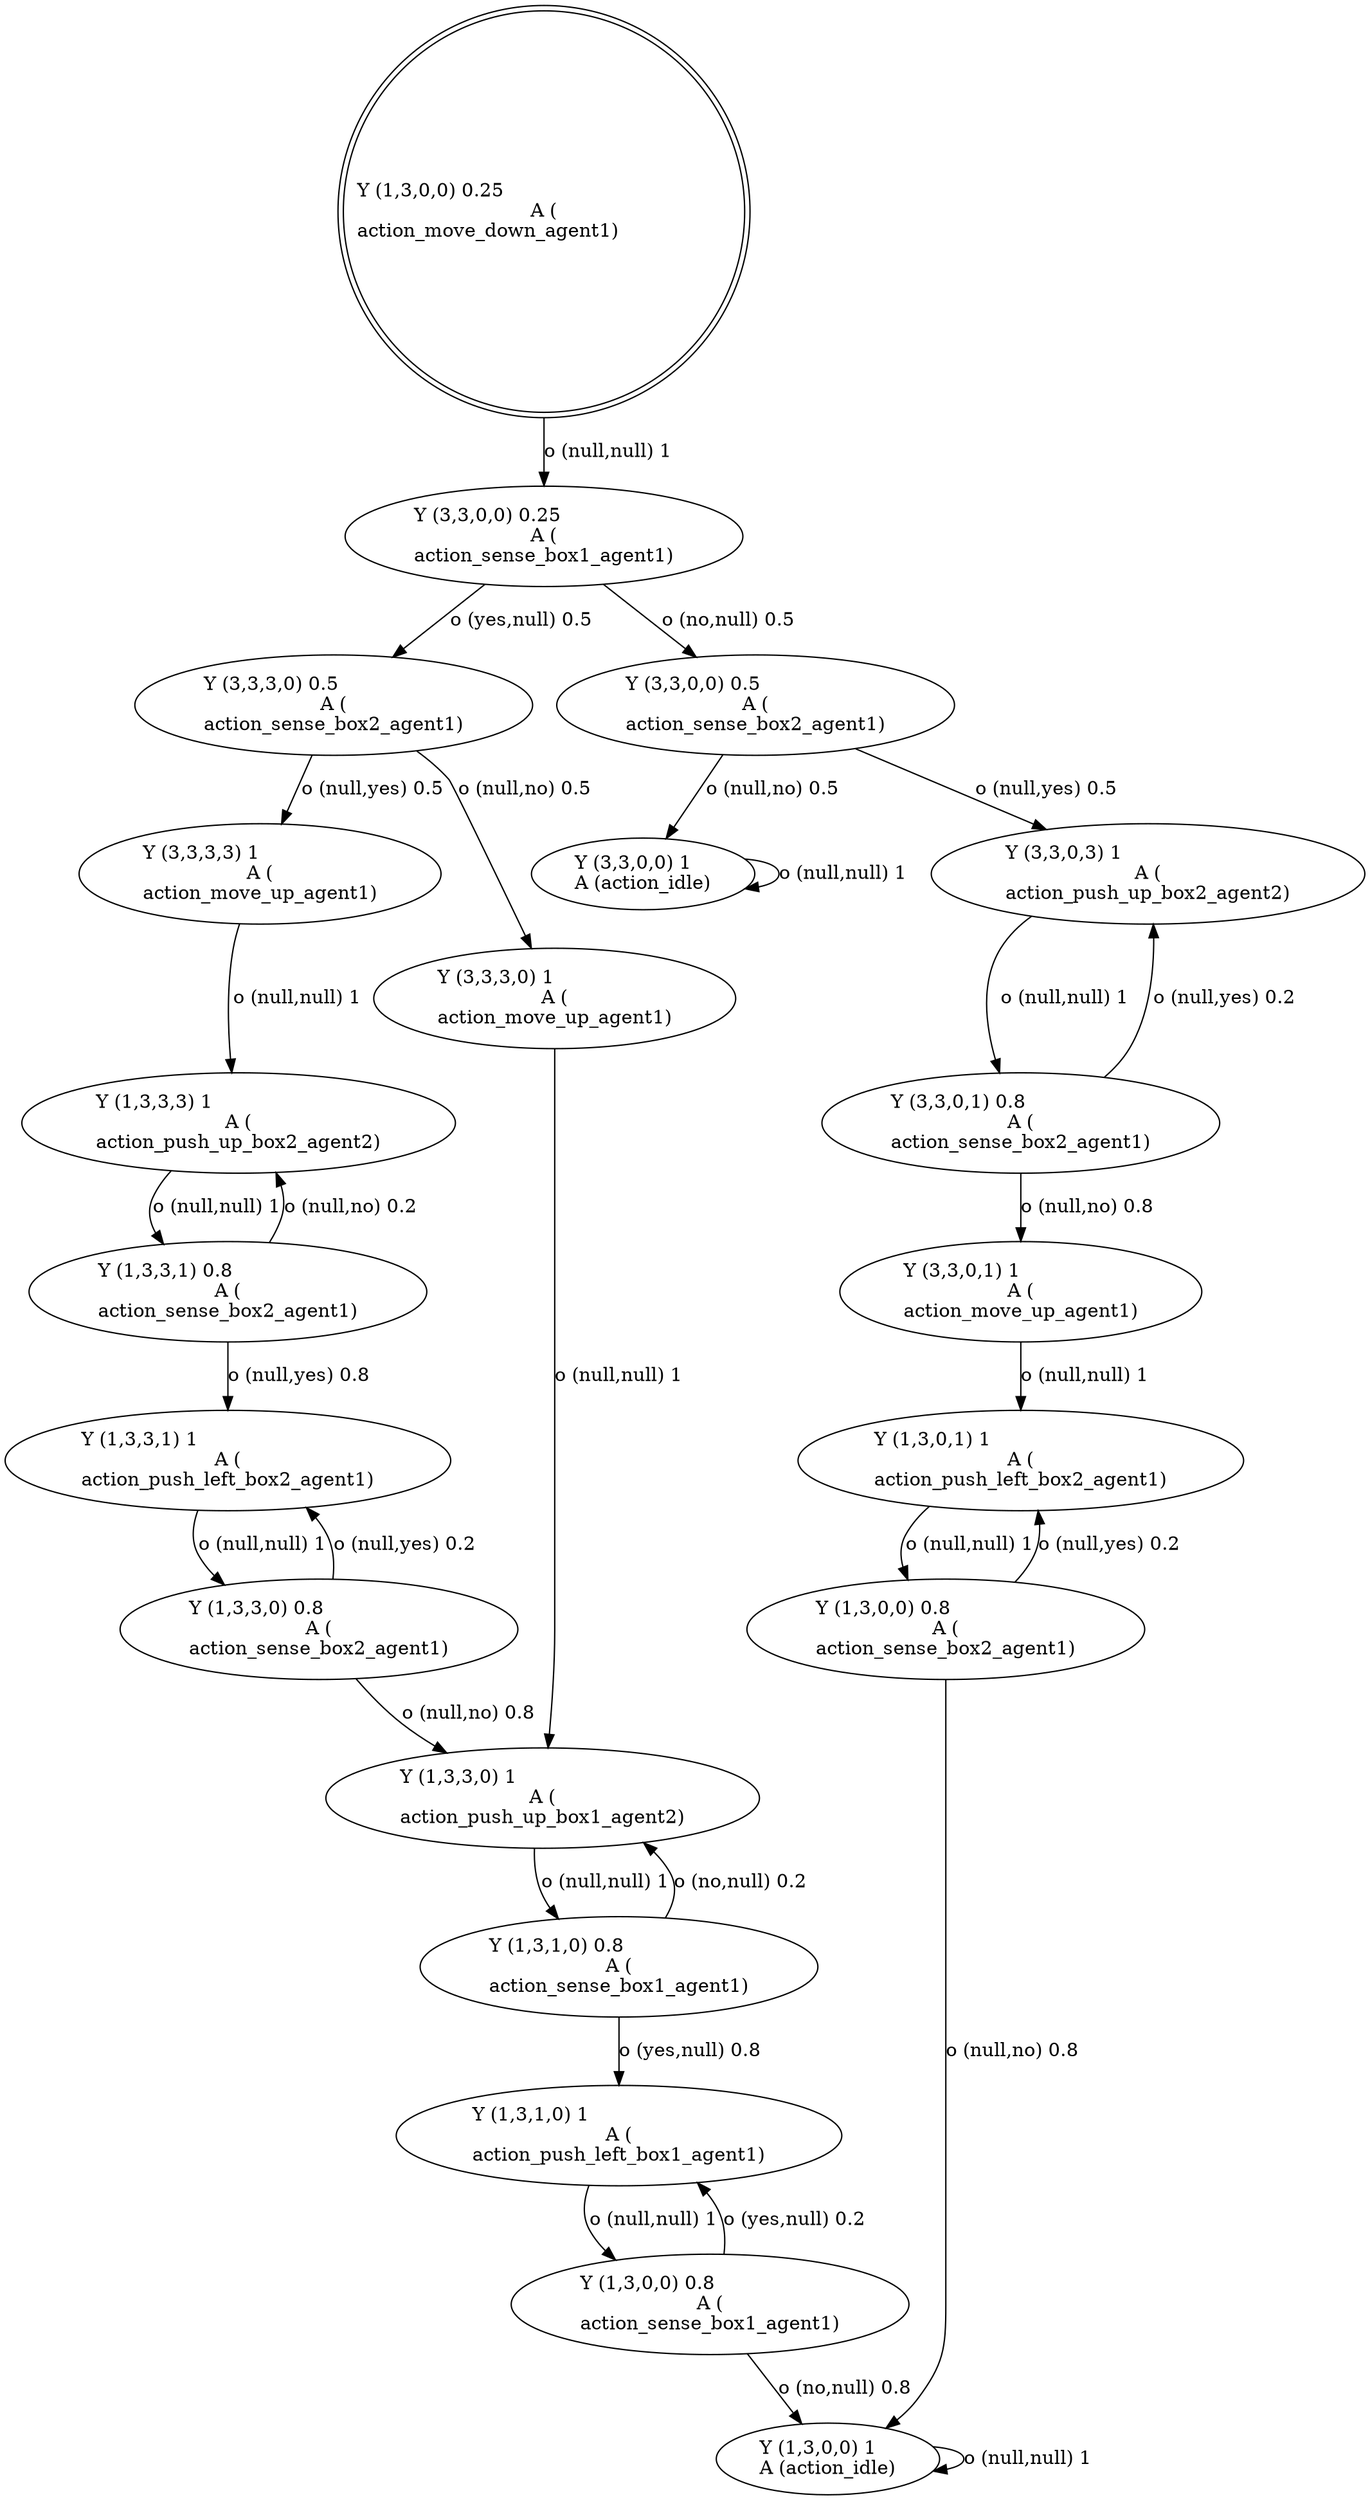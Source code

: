 digraph G
{
root [label="Y (1,3,0,0) 0.25\lA (\naction_move_down_agent1)\l" shape=doublecircle labeljust="l"];
x0row55 [label="Y (1,3,3,0) 1\lA (\naction_push_up_box1_agent2)\l"];
x0row62 [label="Y (1,3,1,0) 0.8\lA (\naction_sense_box1_agent1)\l"];
x0row70 [label="Y (1,3,1,0) 1\lA (\naction_push_left_box1_agent1)\l"];
x0row73 [label="Y (1,3,0,0) 0.8\lA (\naction_sense_box1_agent1)\l"];
x0row81 [label="Y (1,3,0,0) 1\lA (action_idle)\l"];
x0row85 [label="Y (3,3,0,0) 1\lA (action_idle)\l"];
x0row92 [label="Y (3,3,0,3) 1\lA (\naction_push_up_box2_agent2)\l"];
x0row102 [label="Y (3,3,0,1) 0.8\lA (\naction_sense_box2_agent1)\l"];
x0row105 [label="Y (3,3,0,1) 1\lA (\naction_move_up_agent1)\l"];
x0row112 [label="Y (1,3,0,1) 1\lA (\naction_push_left_box2_agent1)\l"];
x0row117 [label="Y (1,3,0,0) 0.8\lA (\naction_sense_box2_agent1)\l"];
x0row4 [label="Y (3,3,0,0) 0.25\lA (\naction_sense_box1_agent1)\l"];
x0row15 [label="Y (3,3,3,0) 0.5\lA (\naction_sense_box2_agent1)\l"];
x0row16 [label="Y (3,3,0,0) 0.5\lA (\naction_sense_box2_agent1)\l"];
x0row19 [label="Y (3,3,3,3) 1\lA (\naction_move_up_agent1)\l"];
x0row20 [label="Y (3,3,3,0) 1\lA (\naction_move_up_agent1)\l"];
x0row30 [label="Y (1,3,3,3) 1\lA (\naction_push_up_box2_agent2)\l"];
x0row39 [label="Y (1,3,3,1) 0.8\lA (\naction_sense_box2_agent1)\l"];
x0row42 [label="Y (1,3,3,1) 1\lA (\naction_push_left_box2_agent1)\l"];
x0row51 [label="Y (1,3,3,0) 0.8\lA (\naction_sense_box2_agent1)\l"];
root -> x0row4 [label="o (null,null) 1\l"];
x0row4 -> x0row15 [label="o (yes,null) 0.5\l"];
x0row4 -> x0row16 [label="o (no,null) 0.5\l"];
x0row15 -> x0row19 [label="o (null,yes) 0.5\l"];
x0row15 -> x0row20 [label="o (null,no) 0.5\l"];
x0row19 -> x0row30 [label="o (null,null) 1\l"];
x0row30 -> x0row39 [label="o (null,null) 1\l"];
x0row39 -> x0row42 [label="o (null,yes) 0.8\l"];
x0row39 -> x0row30 [label="o (null,no) 0.2\l"];
x0row42 -> x0row51 [label="o (null,null) 1\l"];
x0row51 -> x0row42 [label="o (null,yes) 0.2\l"];
x0row51 -> x0row55 [label="o (null,no) 0.8\l"];
x0row55 -> x0row62 [label="o (null,null) 1\l"];
x0row62 -> x0row70 [label="o (yes,null) 0.8\l"];
x0row62 -> x0row55 [label="o (no,null) 0.2\l"];
x0row70 -> x0row73 [label="o (null,null) 1\l"];
x0row73 -> x0row70 [label="o (yes,null) 0.2\l"];
x0row73 -> x0row81 [label="o (no,null) 0.8\l"];
x0row81 -> x0row81 [label="o (null,null) 1\l"];
x0row20 -> x0row55 [label="o (null,null) 1\l"];
x0row16 -> x0row92 [label="o (null,yes) 0.5\l"];
x0row16 -> x0row85 [label="o (null,no) 0.5\l"];
x0row92 -> x0row102 [label="o (null,null) 1\l"];
x0row102 -> x0row92 [label="o (null,yes) 0.2\l"];
x0row102 -> x0row105 [label="o (null,no) 0.8\l"];
x0row105 -> x0row112 [label="o (null,null) 1\l"];
x0row112 -> x0row117 [label="o (null,null) 1\l"];
x0row117 -> x0row112 [label="o (null,yes) 0.2\l"];
x0row117 -> x0row81 [label="o (null,no) 0.8\l"];
x0row85 -> x0row85 [label="o (null,null) 1\l"];
}
